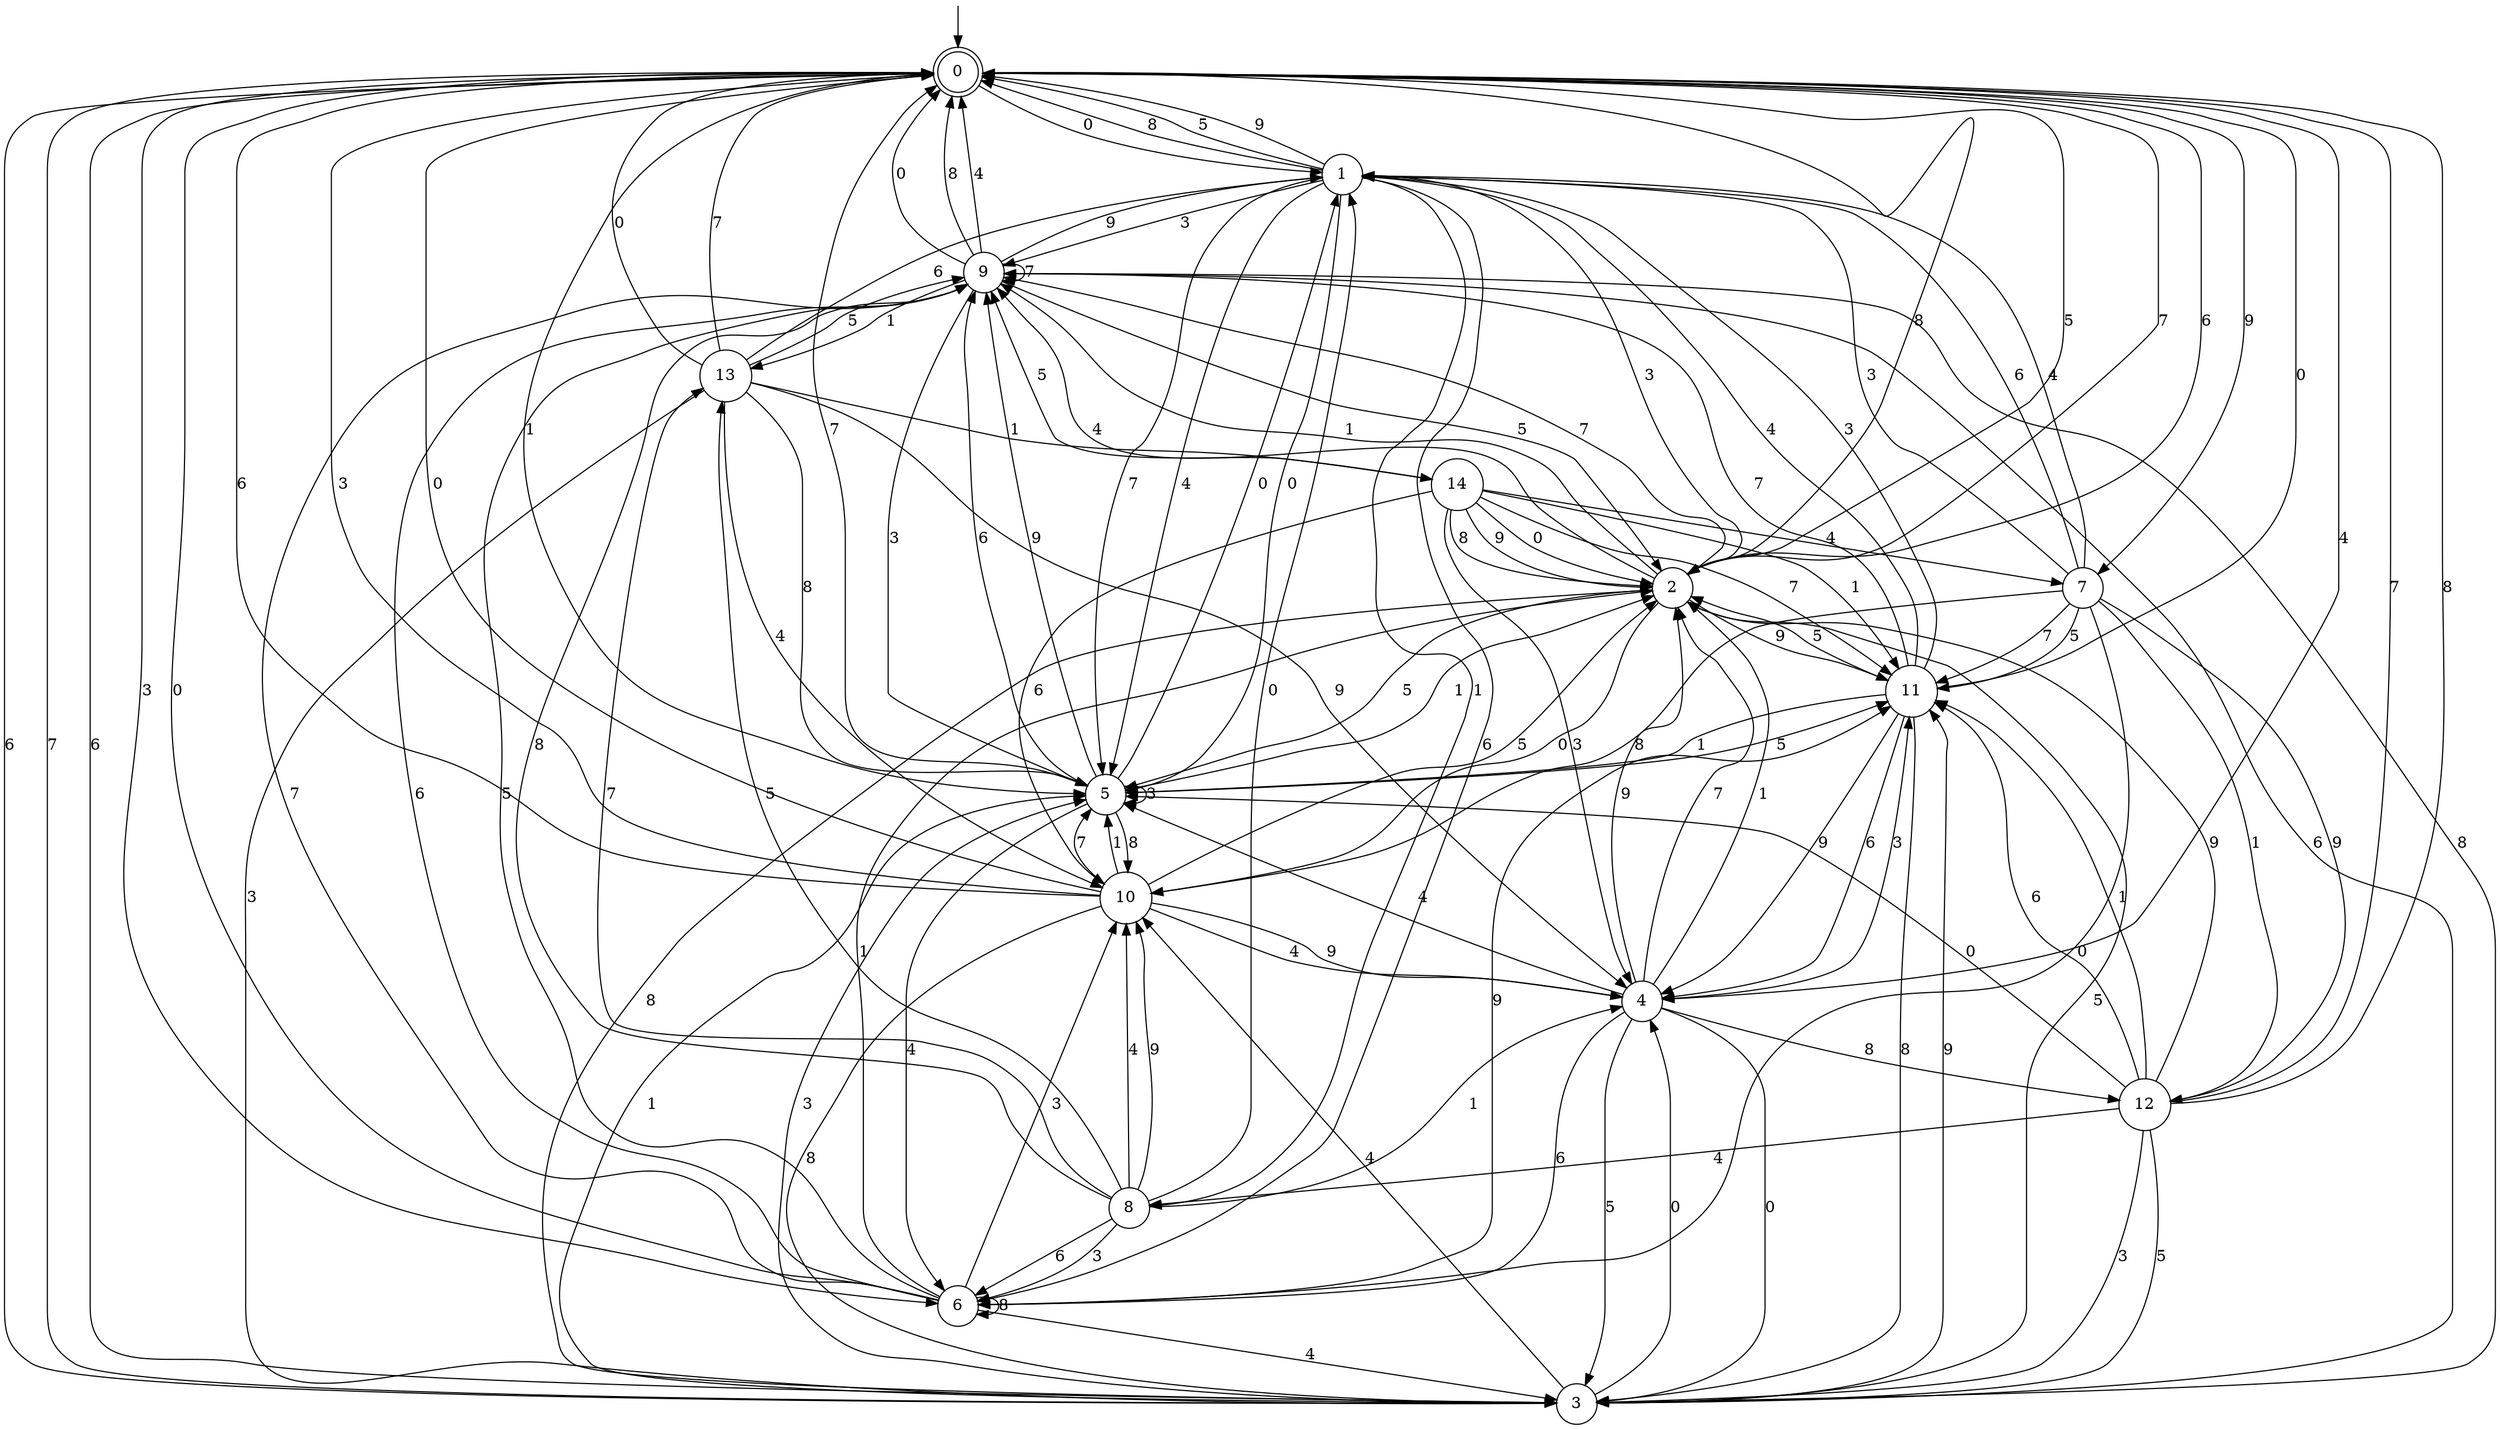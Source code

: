 digraph g {

	s0 [shape="doublecircle" label="0"];
	s1 [shape="circle" label="1"];
	s2 [shape="circle" label="2"];
	s3 [shape="circle" label="3"];
	s4 [shape="circle" label="4"];
	s5 [shape="circle" label="5"];
	s6 [shape="circle" label="6"];
	s7 [shape="circle" label="7"];
	s8 [shape="circle" label="8"];
	s9 [shape="circle" label="9"];
	s10 [shape="circle" label="10"];
	s11 [shape="circle" label="11"];
	s12 [shape="circle" label="12"];
	s13 [shape="circle" label="13"];
	s14 [shape="circle" label="14"];
	s0 -> s1 [label="0"];
	s0 -> s2 [label="7"];
	s0 -> s2 [label="8"];
	s0 -> s3 [label="6"];
	s0 -> s4 [label="4"];
	s0 -> s2 [label="5"];
	s0 -> s5 [label="1"];
	s0 -> s6 [label="3"];
	s0 -> s7 [label="9"];
	s1 -> s5 [label="0"];
	s1 -> s5 [label="7"];
	s1 -> s0 [label="8"];
	s1 -> s6 [label="6"];
	s1 -> s5 [label="4"];
	s1 -> s0 [label="5"];
	s1 -> s8 [label="1"];
	s1 -> s9 [label="3"];
	s1 -> s0 [label="9"];
	s2 -> s10 [label="0"];
	s2 -> s9 [label="7"];
	s2 -> s3 [label="8"];
	s2 -> s0 [label="6"];
	s2 -> s9 [label="4"];
	s2 -> s5 [label="5"];
	s2 -> s9 [label="1"];
	s2 -> s1 [label="3"];
	s2 -> s11 [label="9"];
	s3 -> s4 [label="0"];
	s3 -> s0 [label="7"];
	s3 -> s9 [label="8"];
	s3 -> s0 [label="6"];
	s3 -> s10 [label="4"];
	s3 -> s2 [label="5"];
	s3 -> s5 [label="1"];
	s3 -> s5 [label="3"];
	s3 -> s11 [label="9"];
	s4 -> s3 [label="0"];
	s4 -> s2 [label="7"];
	s4 -> s12 [label="8"];
	s4 -> s6 [label="6"];
	s4 -> s5 [label="4"];
	s4 -> s3 [label="5"];
	s4 -> s2 [label="1"];
	s4 -> s11 [label="3"];
	s4 -> s2 [label="9"];
	s5 -> s1 [label="0"];
	s5 -> s0 [label="7"];
	s5 -> s10 [label="8"];
	s5 -> s9 [label="6"];
	s5 -> s6 [label="4"];
	s5 -> s11 [label="5"];
	s5 -> s2 [label="1"];
	s5 -> s5 [label="3"];
	s5 -> s9 [label="9"];
	s6 -> s0 [label="0"];
	s6 -> s9 [label="7"];
	s6 -> s6 [label="8"];
	s6 -> s9 [label="6"];
	s6 -> s3 [label="4"];
	s6 -> s9 [label="5"];
	s6 -> s2 [label="1"];
	s6 -> s10 [label="3"];
	s6 -> s11 [label="9"];
	s7 -> s6 [label="0"];
	s7 -> s11 [label="7"];
	s7 -> s10 [label="8"];
	s7 -> s1 [label="6"];
	s7 -> s1 [label="4"];
	s7 -> s11 [label="5"];
	s7 -> s12 [label="1"];
	s7 -> s1 [label="3"];
	s7 -> s12 [label="9"];
	s8 -> s1 [label="0"];
	s8 -> s13 [label="7"];
	s8 -> s9 [label="8"];
	s8 -> s6 [label="6"];
	s8 -> s10 [label="4"];
	s8 -> s13 [label="5"];
	s8 -> s4 [label="1"];
	s8 -> s6 [label="3"];
	s8 -> s10 [label="9"];
	s9 -> s0 [label="0"];
	s9 -> s9 [label="7"];
	s9 -> s0 [label="8"];
	s9 -> s3 [label="6"];
	s9 -> s0 [label="4"];
	s9 -> s2 [label="5"];
	s9 -> s13 [label="1"];
	s9 -> s5 [label="3"];
	s9 -> s1 [label="9"];
	s10 -> s0 [label="0"];
	s10 -> s5 [label="7"];
	s10 -> s3 [label="8"];
	s10 -> s0 [label="6"];
	s10 -> s4 [label="4"];
	s10 -> s2 [label="5"];
	s10 -> s5 [label="1"];
	s10 -> s0 [label="3"];
	s10 -> s4 [label="9"];
	s11 -> s0 [label="0"];
	s11 -> s9 [label="7"];
	s11 -> s3 [label="8"];
	s11 -> s4 [label="6"];
	s11 -> s1 [label="4"];
	s11 -> s2 [label="5"];
	s11 -> s5 [label="1"];
	s11 -> s1 [label="3"];
	s11 -> s4 [label="9"];
	s12 -> s5 [label="0"];
	s12 -> s0 [label="7"];
	s12 -> s0 [label="8"];
	s12 -> s11 [label="6"];
	s12 -> s8 [label="4"];
	s12 -> s3 [label="5"];
	s12 -> s11 [label="1"];
	s12 -> s3 [label="3"];
	s12 -> s2 [label="9"];
	s13 -> s0 [label="0"];
	s13 -> s0 [label="7"];
	s13 -> s5 [label="8"];
	s13 -> s1 [label="6"];
	s13 -> s10 [label="4"];
	s13 -> s9 [label="5"];
	s13 -> s14 [label="1"];
	s13 -> s3 [label="3"];
	s13 -> s4 [label="9"];
	s14 -> s2 [label="0"];
	s14 -> s11 [label="7"];
	s14 -> s2 [label="8"];
	s14 -> s10 [label="6"];
	s14 -> s7 [label="4"];
	s14 -> s9 [label="5"];
	s14 -> s11 [label="1"];
	s14 -> s4 [label="3"];
	s14 -> s2 [label="9"];

__start0 [label="" shape="none" width="0" height="0"];
__start0 -> s0;

}
